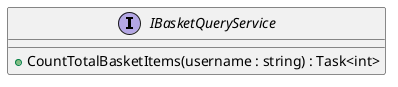@startuml IBasketQueryService
interface IBasketQueryService  {
    + CountTotalBasketItems(username : string) : Task<int>
}
@enduml